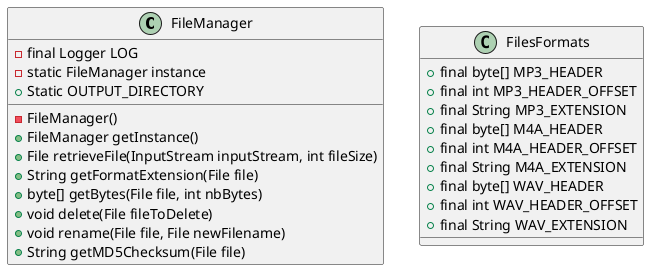 @startuml


class FileManager{
- final Logger LOG
- static FileManager instance
+ Static OUTPUT_DIRECTORY

-FileManager()
+FileManager getInstance()
+File retrieveFile(InputStream inputStream, int fileSize)
+String getFormatExtension(File file)
+byte[] getBytes(File file, int nbBytes)
+void delete(File fileToDelete)
+void rename(File file, File newFilename)
+String getMD5Checksum(File file)
}

class FilesFormats{

+final byte[] MP3_HEADER
+final int MP3_HEADER_OFFSET
+final String MP3_EXTENSION
+final byte[] M4A_HEADER
+final int M4A_HEADER_OFFSET
+final String M4A_EXTENSION
+ final byte[] WAV_HEADER
+final int WAV_HEADER_OFFSET
+final String WAV_EXTENSION

}




@enduml
